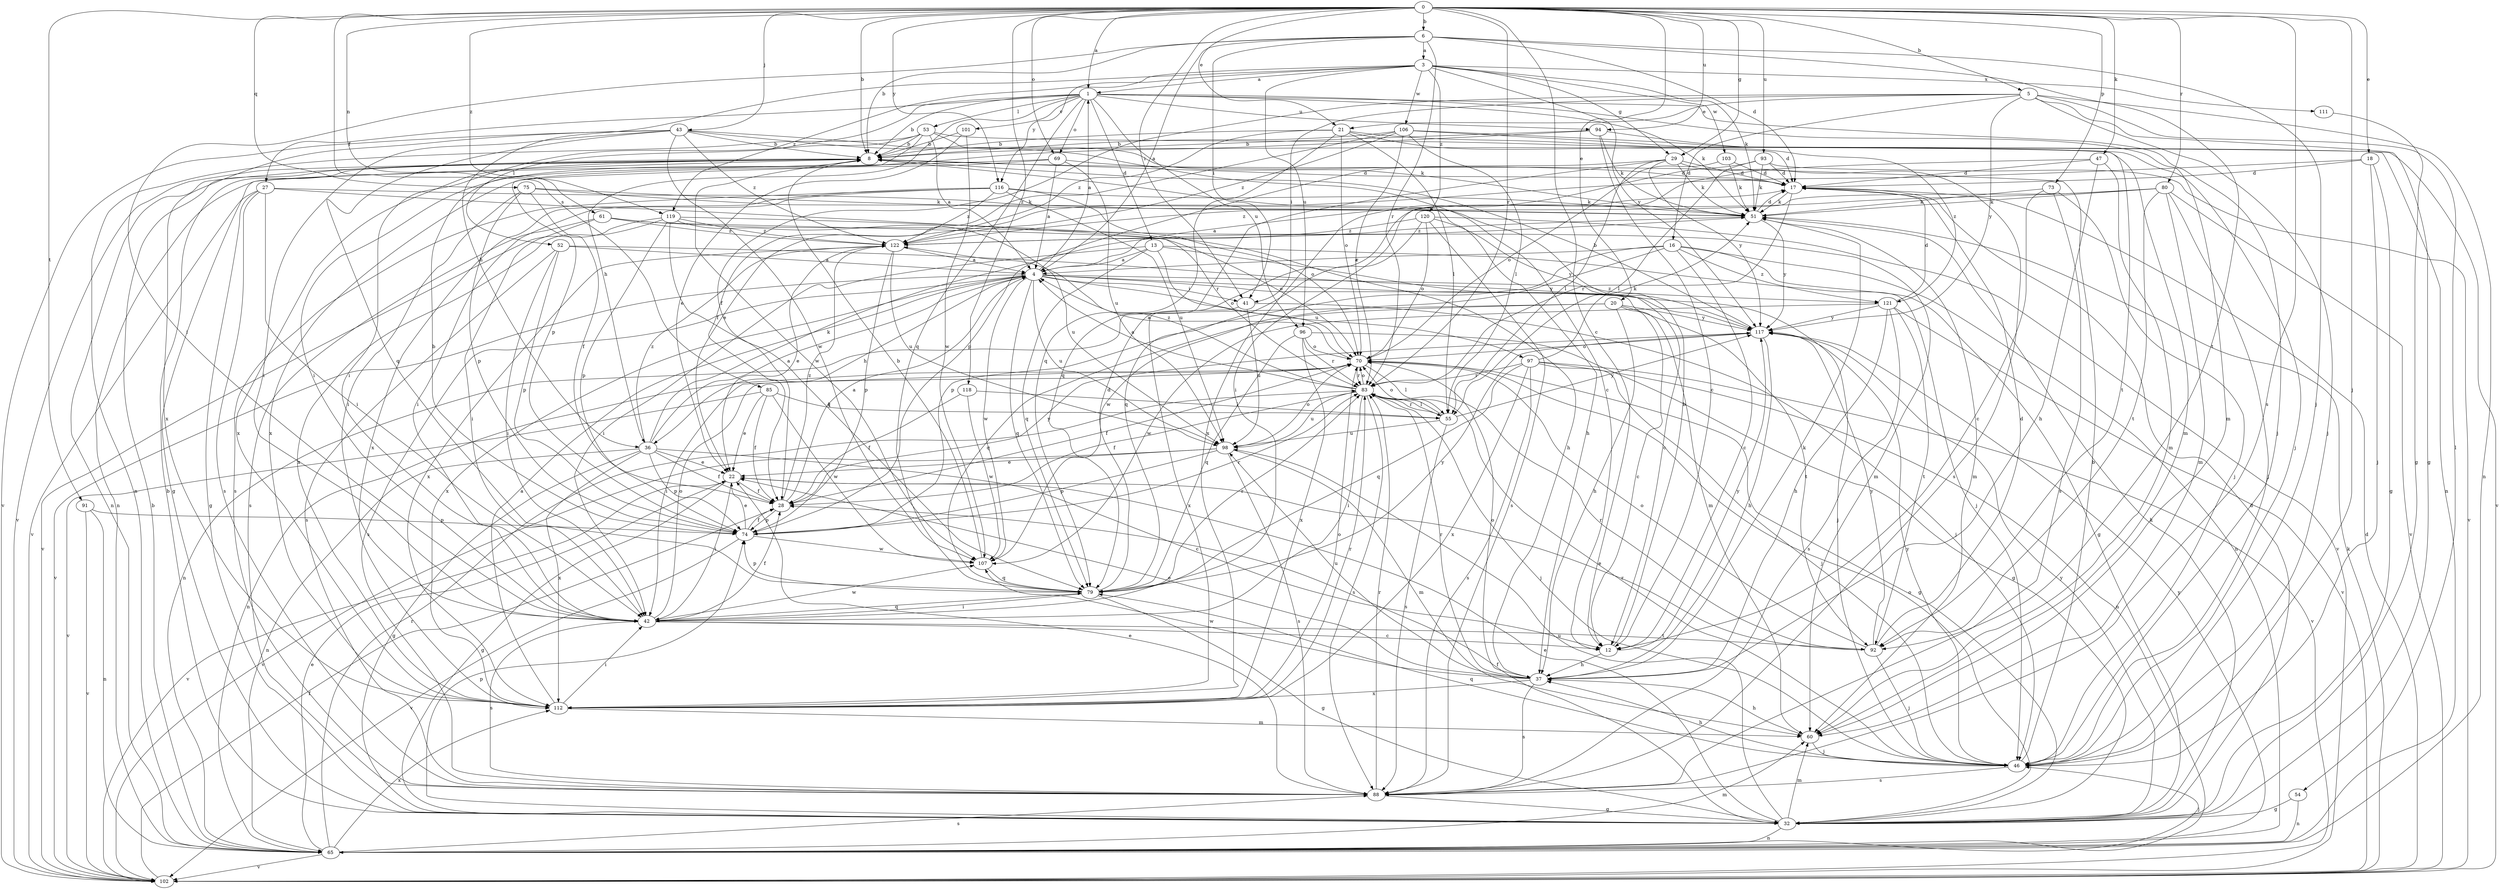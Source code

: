 strict digraph  {
0;
1;
3;
4;
5;
6;
8;
12;
13;
16;
17;
18;
20;
21;
22;
27;
28;
29;
32;
36;
37;
41;
42;
43;
46;
47;
51;
52;
53;
54;
55;
60;
61;
65;
69;
70;
73;
74;
75;
79;
80;
83;
85;
88;
91;
92;
93;
94;
96;
97;
98;
101;
102;
103;
106;
107;
111;
112;
116;
117;
118;
119;
120;
121;
122;
0 -> 1  [label=a];
0 -> 5  [label=b];
0 -> 6  [label=b];
0 -> 8  [label=b];
0 -> 12  [label=c];
0 -> 18  [label=e];
0 -> 20  [label=e];
0 -> 21  [label=e];
0 -> 29  [label=g];
0 -> 41  [label=i];
0 -> 43  [label=j];
0 -> 46  [label=j];
0 -> 47  [label=k];
0 -> 61  [label=n];
0 -> 69  [label=o];
0 -> 73  [label=p];
0 -> 75  [label=q];
0 -> 80  [label=r];
0 -> 83  [label=r];
0 -> 85  [label=s];
0 -> 88  [label=s];
0 -> 91  [label=t];
0 -> 93  [label=u];
0 -> 94  [label=u];
0 -> 116  [label=y];
0 -> 118  [label=z];
0 -> 119  [label=z];
1 -> 8  [label=b];
1 -> 13  [label=d];
1 -> 27  [label=f];
1 -> 36  [label=h];
1 -> 46  [label=j];
1 -> 51  [label=k];
1 -> 52  [label=l];
1 -> 53  [label=l];
1 -> 60  [label=m];
1 -> 69  [label=o];
1 -> 79  [label=q];
1 -> 94  [label=u];
1 -> 96  [label=u];
1 -> 101  [label=v];
3 -> 1  [label=a];
3 -> 29  [label=g];
3 -> 36  [label=h];
3 -> 51  [label=k];
3 -> 96  [label=u];
3 -> 103  [label=w];
3 -> 106  [label=w];
3 -> 111  [label=x];
3 -> 116  [label=y];
3 -> 117  [label=y];
3 -> 119  [label=z];
3 -> 120  [label=z];
4 -> 1  [label=a];
4 -> 36  [label=h];
4 -> 41  [label=i];
4 -> 46  [label=j];
4 -> 60  [label=m];
4 -> 79  [label=q];
4 -> 88  [label=s];
4 -> 97  [label=u];
4 -> 98  [label=u];
4 -> 102  [label=v];
4 -> 107  [label=w];
4 -> 112  [label=x];
4 -> 121  [label=z];
5 -> 16  [label=d];
5 -> 21  [label=e];
5 -> 28  [label=f];
5 -> 32  [label=g];
5 -> 41  [label=i];
5 -> 46  [label=j];
5 -> 54  [label=l];
5 -> 65  [label=n];
5 -> 117  [label=y];
6 -> 3  [label=a];
6 -> 4  [label=a];
6 -> 8  [label=b];
6 -> 17  [label=d];
6 -> 41  [label=i];
6 -> 42  [label=i];
6 -> 46  [label=j];
6 -> 83  [label=r];
6 -> 92  [label=t];
8 -> 17  [label=d];
8 -> 32  [label=g];
8 -> 65  [label=n];
8 -> 102  [label=v];
8 -> 107  [label=w];
8 -> 112  [label=x];
12 -> 8  [label=b];
12 -> 37  [label=h];
12 -> 117  [label=y];
13 -> 4  [label=a];
13 -> 12  [label=c];
13 -> 42  [label=i];
13 -> 46  [label=j];
13 -> 70  [label=o];
13 -> 79  [label=q];
16 -> 4  [label=a];
16 -> 12  [label=c];
16 -> 32  [label=g];
16 -> 65  [label=n];
16 -> 74  [label=p];
16 -> 107  [label=w];
16 -> 121  [label=z];
17 -> 51  [label=k];
17 -> 83  [label=r];
18 -> 17  [label=d];
18 -> 22  [label=e];
18 -> 32  [label=g];
18 -> 46  [label=j];
20 -> 12  [label=c];
20 -> 37  [label=h];
20 -> 65  [label=n];
20 -> 79  [label=q];
20 -> 92  [label=t];
20 -> 117  [label=y];
21 -> 8  [label=b];
21 -> 46  [label=j];
21 -> 55  [label=l];
21 -> 70  [label=o];
21 -> 79  [label=q];
21 -> 121  [label=z];
21 -> 122  [label=z];
22 -> 28  [label=f];
22 -> 32  [label=g];
22 -> 42  [label=i];
22 -> 102  [label=v];
27 -> 32  [label=g];
27 -> 42  [label=i];
27 -> 51  [label=k];
27 -> 83  [label=r];
27 -> 88  [label=s];
27 -> 102  [label=v];
28 -> 4  [label=a];
28 -> 74  [label=p];
28 -> 117  [label=y];
28 -> 122  [label=z];
29 -> 17  [label=d];
29 -> 51  [label=k];
29 -> 55  [label=l];
29 -> 74  [label=p];
29 -> 79  [label=q];
29 -> 88  [label=s];
29 -> 117  [label=y];
32 -> 8  [label=b];
32 -> 17  [label=d];
32 -> 22  [label=e];
32 -> 28  [label=f];
32 -> 51  [label=k];
32 -> 60  [label=m];
32 -> 65  [label=n];
32 -> 70  [label=o];
32 -> 74  [label=p];
32 -> 98  [label=u];
32 -> 117  [label=y];
36 -> 4  [label=a];
36 -> 12  [label=c];
36 -> 22  [label=e];
36 -> 28  [label=f];
36 -> 32  [label=g];
36 -> 51  [label=k];
36 -> 65  [label=n];
36 -> 74  [label=p];
36 -> 112  [label=x];
36 -> 122  [label=z];
37 -> 22  [label=e];
37 -> 51  [label=k];
37 -> 70  [label=o];
37 -> 83  [label=r];
37 -> 88  [label=s];
37 -> 98  [label=u];
37 -> 107  [label=w];
37 -> 112  [label=x];
41 -> 46  [label=j];
41 -> 98  [label=u];
41 -> 112  [label=x];
42 -> 12  [label=c];
42 -> 28  [label=f];
42 -> 70  [label=o];
42 -> 79  [label=q];
42 -> 88  [label=s];
42 -> 92  [label=t];
42 -> 107  [label=w];
43 -> 8  [label=b];
43 -> 12  [label=c];
43 -> 42  [label=i];
43 -> 51  [label=k];
43 -> 79  [label=q];
43 -> 102  [label=v];
43 -> 107  [label=w];
43 -> 112  [label=x];
43 -> 122  [label=z];
46 -> 8  [label=b];
46 -> 37  [label=h];
46 -> 79  [label=q];
46 -> 83  [label=r];
46 -> 88  [label=s];
46 -> 117  [label=y];
47 -> 17  [label=d];
47 -> 37  [label=h];
47 -> 42  [label=i];
47 -> 60  [label=m];
51 -> 17  [label=d];
51 -> 60  [label=m];
51 -> 117  [label=y];
51 -> 122  [label=z];
52 -> 4  [label=a];
52 -> 42  [label=i];
52 -> 74  [label=p];
52 -> 88  [label=s];
52 -> 117  [label=y];
53 -> 4  [label=a];
53 -> 8  [label=b];
53 -> 17  [label=d];
53 -> 42  [label=i];
53 -> 60  [label=m];
53 -> 65  [label=n];
53 -> 74  [label=p];
54 -> 32  [label=g];
54 -> 65  [label=n];
55 -> 70  [label=o];
55 -> 83  [label=r];
55 -> 88  [label=s];
55 -> 98  [label=u];
55 -> 117  [label=y];
60 -> 37  [label=h];
60 -> 46  [label=j];
61 -> 42  [label=i];
61 -> 60  [label=m];
61 -> 70  [label=o];
61 -> 88  [label=s];
61 -> 122  [label=z];
65 -> 8  [label=b];
65 -> 22  [label=e];
65 -> 46  [label=j];
65 -> 60  [label=m];
65 -> 83  [label=r];
65 -> 88  [label=s];
65 -> 102  [label=v];
65 -> 112  [label=x];
65 -> 117  [label=y];
69 -> 4  [label=a];
69 -> 17  [label=d];
69 -> 65  [label=n];
69 -> 98  [label=u];
69 -> 112  [label=x];
70 -> 4  [label=a];
70 -> 28  [label=f];
70 -> 32  [label=g];
70 -> 42  [label=i];
70 -> 55  [label=l];
70 -> 65  [label=n];
70 -> 83  [label=r];
73 -> 12  [label=c];
73 -> 46  [label=j];
73 -> 51  [label=k];
73 -> 88  [label=s];
74 -> 8  [label=b];
74 -> 22  [label=e];
74 -> 28  [label=f];
74 -> 83  [label=r];
74 -> 102  [label=v];
74 -> 107  [label=w];
75 -> 28  [label=f];
75 -> 37  [label=h];
75 -> 42  [label=i];
75 -> 51  [label=k];
75 -> 74  [label=p];
79 -> 17  [label=d];
79 -> 32  [label=g];
79 -> 42  [label=i];
79 -> 74  [label=p];
79 -> 83  [label=r];
79 -> 117  [label=y];
80 -> 4  [label=a];
80 -> 46  [label=j];
80 -> 51  [label=k];
80 -> 60  [label=m];
80 -> 92  [label=t];
80 -> 102  [label=v];
80 -> 122  [label=z];
83 -> 4  [label=a];
83 -> 28  [label=f];
83 -> 42  [label=i];
83 -> 46  [label=j];
83 -> 55  [label=l];
83 -> 70  [label=o];
83 -> 88  [label=s];
83 -> 98  [label=u];
83 -> 122  [label=z];
85 -> 22  [label=e];
85 -> 28  [label=f];
85 -> 55  [label=l];
85 -> 102  [label=v];
85 -> 107  [label=w];
88 -> 22  [label=e];
88 -> 32  [label=g];
88 -> 83  [label=r];
91 -> 65  [label=n];
91 -> 74  [label=p];
91 -> 102  [label=v];
92 -> 17  [label=d];
92 -> 22  [label=e];
92 -> 46  [label=j];
92 -> 70  [label=o];
92 -> 83  [label=r];
92 -> 117  [label=y];
93 -> 17  [label=d];
93 -> 51  [label=k];
93 -> 55  [label=l];
93 -> 102  [label=v];
93 -> 112  [label=x];
94 -> 8  [label=b];
94 -> 12  [label=c];
94 -> 42  [label=i];
94 -> 51  [label=k];
94 -> 92  [label=t];
96 -> 32  [label=g];
96 -> 70  [label=o];
96 -> 79  [label=q];
96 -> 83  [label=r];
96 -> 112  [label=x];
97 -> 46  [label=j];
97 -> 51  [label=k];
97 -> 65  [label=n];
97 -> 79  [label=q];
97 -> 83  [label=r];
97 -> 88  [label=s];
97 -> 102  [label=v];
97 -> 112  [label=x];
98 -> 22  [label=e];
98 -> 60  [label=m];
98 -> 70  [label=o];
98 -> 74  [label=p];
98 -> 88  [label=s];
98 -> 102  [label=v];
101 -> 8  [label=b];
101 -> 22  [label=e];
101 -> 107  [label=w];
102 -> 17  [label=d];
102 -> 28  [label=f];
102 -> 51  [label=k];
103 -> 17  [label=d];
103 -> 51  [label=k];
103 -> 70  [label=o];
106 -> 8  [label=b];
106 -> 28  [label=f];
106 -> 55  [label=l];
106 -> 65  [label=n];
106 -> 83  [label=r];
106 -> 102  [label=v];
106 -> 122  [label=z];
107 -> 8  [label=b];
107 -> 79  [label=q];
111 -> 32  [label=g];
112 -> 4  [label=a];
112 -> 42  [label=i];
112 -> 60  [label=m];
112 -> 70  [label=o];
112 -> 83  [label=r];
116 -> 42  [label=i];
116 -> 51  [label=k];
116 -> 70  [label=o];
116 -> 88  [label=s];
116 -> 98  [label=u];
116 -> 112  [label=x];
116 -> 122  [label=z];
117 -> 8  [label=b];
117 -> 37  [label=h];
117 -> 70  [label=o];
118 -> 28  [label=f];
118 -> 55  [label=l];
118 -> 107  [label=w];
119 -> 37  [label=h];
119 -> 74  [label=p];
119 -> 79  [label=q];
119 -> 98  [label=u];
119 -> 102  [label=v];
119 -> 112  [label=x];
119 -> 122  [label=z];
120 -> 70  [label=o];
120 -> 79  [label=q];
120 -> 88  [label=s];
120 -> 102  [label=v];
120 -> 117  [label=y];
120 -> 122  [label=z];
121 -> 17  [label=d];
121 -> 37  [label=h];
121 -> 88  [label=s];
121 -> 92  [label=t];
121 -> 102  [label=v];
121 -> 107  [label=w];
121 -> 117  [label=y];
122 -> 4  [label=a];
122 -> 22  [label=e];
122 -> 74  [label=p];
122 -> 98  [label=u];
122 -> 112  [label=x];
}
